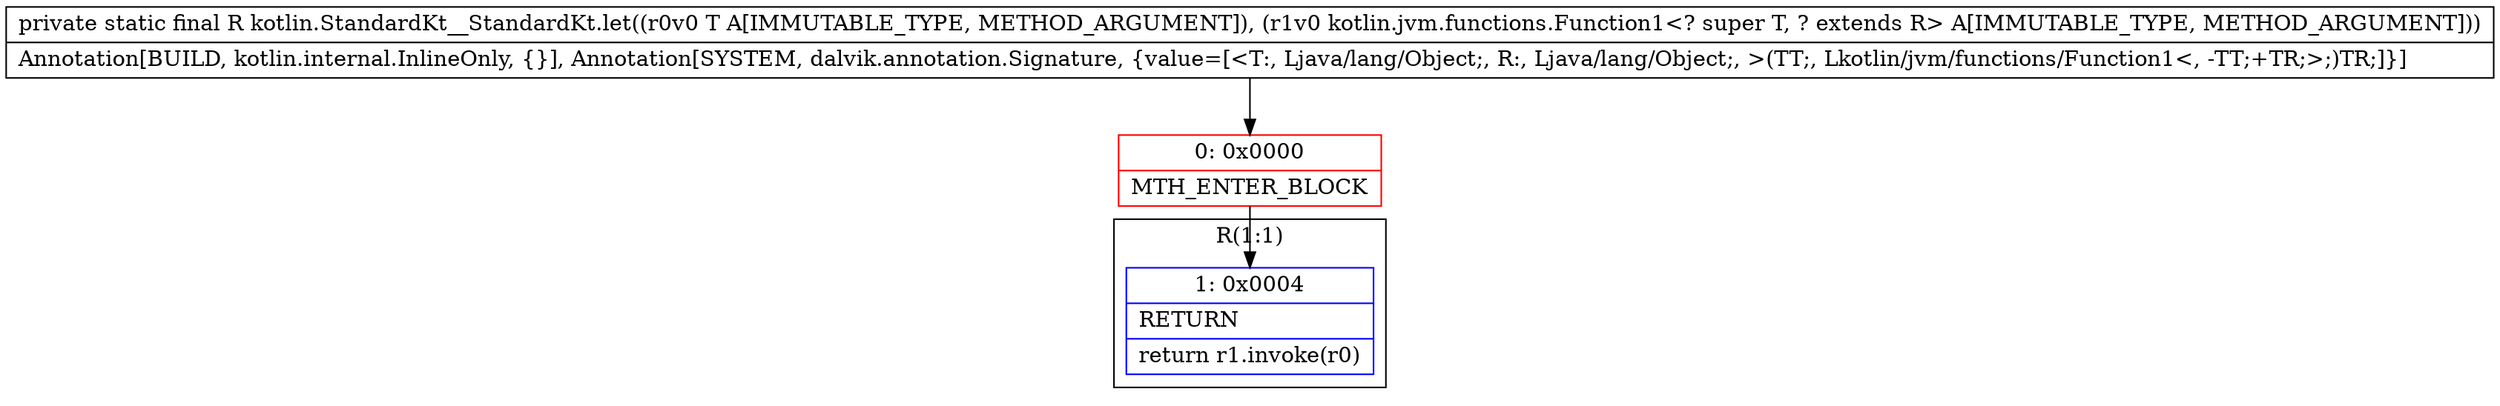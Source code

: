 digraph "CFG forkotlin.StandardKt__StandardKt.let(Ljava\/lang\/Object;Lkotlin\/jvm\/functions\/Function1;)Ljava\/lang\/Object;" {
subgraph cluster_Region_896263646 {
label = "R(1:1)";
node [shape=record,color=blue];
Node_1 [shape=record,label="{1\:\ 0x0004|RETURN\l|return r1.invoke(r0)\l}"];
}
Node_0 [shape=record,color=red,label="{0\:\ 0x0000|MTH_ENTER_BLOCK\l}"];
MethodNode[shape=record,label="{private static final R kotlin.StandardKt__StandardKt.let((r0v0 T A[IMMUTABLE_TYPE, METHOD_ARGUMENT]), (r1v0 kotlin.jvm.functions.Function1\<? super T, ? extends R\> A[IMMUTABLE_TYPE, METHOD_ARGUMENT]))  | Annotation[BUILD, kotlin.internal.InlineOnly, \{\}], Annotation[SYSTEM, dalvik.annotation.Signature, \{value=[\<T:, Ljava\/lang\/Object;, R:, Ljava\/lang\/Object;, \>(TT;, Lkotlin\/jvm\/functions\/Function1\<, \-TT;+TR;\>;)TR;]\}]\l}"];
MethodNode -> Node_0;
Node_0 -> Node_1;
}

